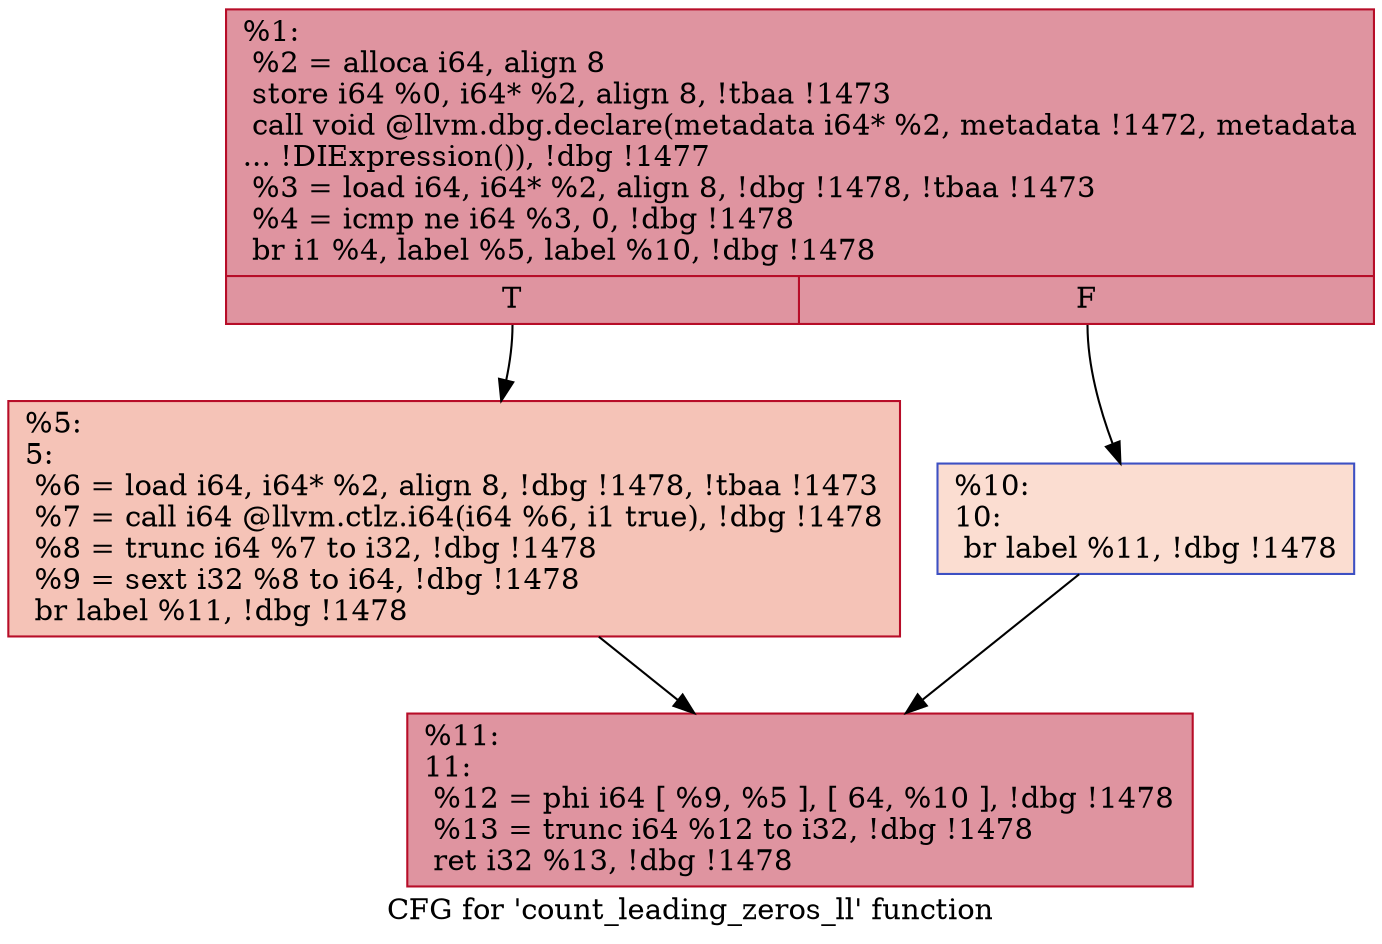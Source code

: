digraph "CFG for 'count_leading_zeros_ll' function" {
	label="CFG for 'count_leading_zeros_ll' function";

	Node0xf9f700 [shape=record,color="#b70d28ff", style=filled, fillcolor="#b70d2870",label="{%1:\l  %2 = alloca i64, align 8\l  store i64 %0, i64* %2, align 8, !tbaa !1473\l  call void @llvm.dbg.declare(metadata i64* %2, metadata !1472, metadata\l... !DIExpression()), !dbg !1477\l  %3 = load i64, i64* %2, align 8, !dbg !1478, !tbaa !1473\l  %4 = icmp ne i64 %3, 0, !dbg !1478\l  br i1 %4, label %5, label %10, !dbg !1478\l|{<s0>T|<s1>F}}"];
	Node0xf9f700:s0 -> Node0xf9f750;
	Node0xf9f700:s1 -> Node0xf9f7a0;
	Node0xf9f750 [shape=record,color="#b70d28ff", style=filled, fillcolor="#e8765c70",label="{%5:\l5:                                                \l  %6 = load i64, i64* %2, align 8, !dbg !1478, !tbaa !1473\l  %7 = call i64 @llvm.ctlz.i64(i64 %6, i1 true), !dbg !1478\l  %8 = trunc i64 %7 to i32, !dbg !1478\l  %9 = sext i32 %8 to i64, !dbg !1478\l  br label %11, !dbg !1478\l}"];
	Node0xf9f750 -> Node0xf9f7f0;
	Node0xf9f7a0 [shape=record,color="#3d50c3ff", style=filled, fillcolor="#f7b39670",label="{%10:\l10:                                               \l  br label %11, !dbg !1478\l}"];
	Node0xf9f7a0 -> Node0xf9f7f0;
	Node0xf9f7f0 [shape=record,color="#b70d28ff", style=filled, fillcolor="#b70d2870",label="{%11:\l11:                                               \l  %12 = phi i64 [ %9, %5 ], [ 64, %10 ], !dbg !1478\l  %13 = trunc i64 %12 to i32, !dbg !1478\l  ret i32 %13, !dbg !1478\l}"];
}

